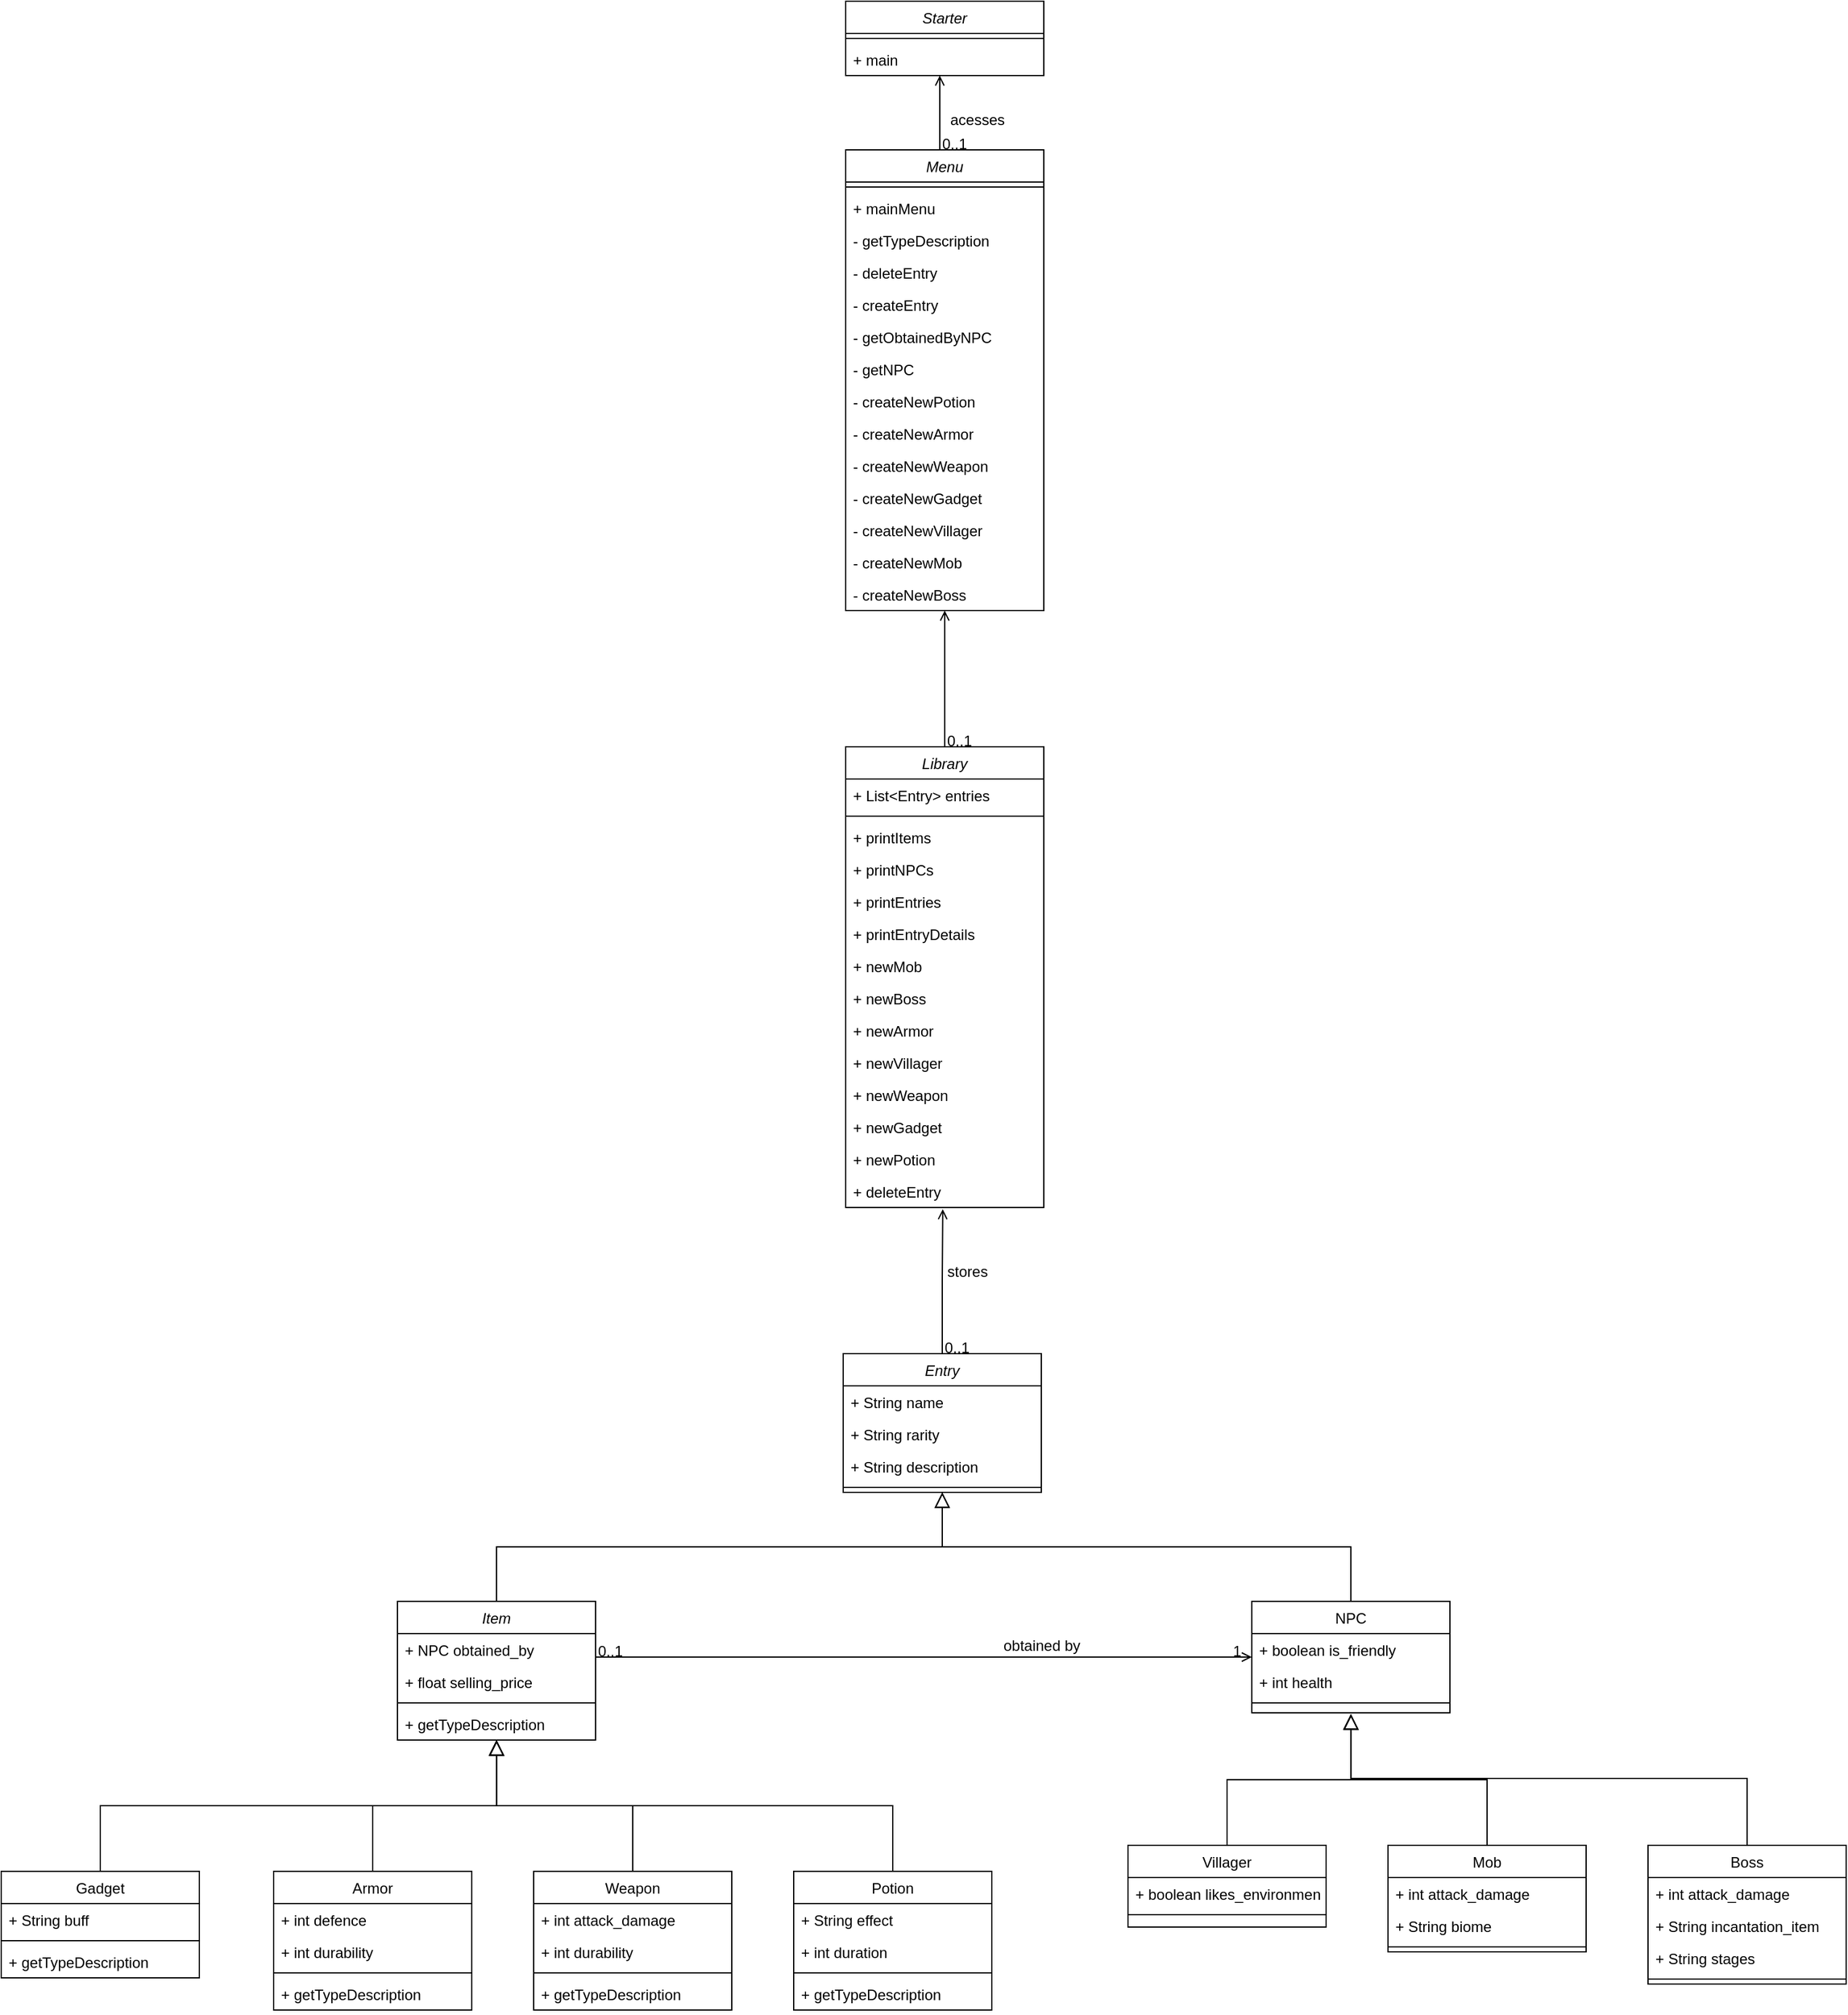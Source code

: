 <mxfile version="20.8.5" type="device"><diagram id="C5RBs43oDa-KdzZeNtuy" name="Page-1"><mxGraphModel dx="7720" dy="4089" grid="1" gridSize="10" guides="1" tooltips="1" connect="1" arrows="1" fold="1" page="1" pageScale="1" pageWidth="827" pageHeight="1169" math="0" shadow="0"><root><mxCell id="WIyWlLk6GJQsqaUBKTNV-0"/><mxCell id="WIyWlLk6GJQsqaUBKTNV-1" parent="WIyWlLk6GJQsqaUBKTNV-0"/><mxCell id="zkfFHV4jXpPFQw0GAbJ--0" value="Item" style="swimlane;fontStyle=2;align=center;verticalAlign=top;childLayout=stackLayout;horizontal=1;startSize=26;horizontalStack=0;resizeParent=1;resizeLast=0;collapsible=1;marginBottom=0;rounded=0;shadow=0;strokeWidth=1;" parent="WIyWlLk6GJQsqaUBKTNV-1" vertex="1"><mxGeometry x="220" y="500" width="160" height="112" as="geometry"><mxRectangle x="230" y="140" width="160" height="26" as="alternateBounds"/></mxGeometry></mxCell><mxCell id="zkfFHV4jXpPFQw0GAbJ--3" value="+ NPC obtained_by" style="text;align=left;verticalAlign=top;spacingLeft=4;spacingRight=4;overflow=hidden;rotatable=0;points=[[0,0.5],[1,0.5]];portConstraint=eastwest;rounded=0;shadow=0;html=0;" parent="zkfFHV4jXpPFQw0GAbJ--0" vertex="1"><mxGeometry y="26" width="160" height="26" as="geometry"/></mxCell><mxCell id="cBtVYRipqRbybCZdaQhx-9" value="+ float selling_price" style="text;align=left;verticalAlign=top;spacingLeft=4;spacingRight=4;overflow=hidden;rotatable=0;points=[[0,0.5],[1,0.5]];portConstraint=eastwest;rounded=0;shadow=0;html=0;" parent="zkfFHV4jXpPFQw0GAbJ--0" vertex="1"><mxGeometry y="52" width="160" height="26" as="geometry"/></mxCell><mxCell id="zkfFHV4jXpPFQw0GAbJ--4" value="" style="line;html=1;strokeWidth=1;align=left;verticalAlign=middle;spacingTop=-1;spacingLeft=3;spacingRight=3;rotatable=0;labelPosition=right;points=[];portConstraint=eastwest;" parent="zkfFHV4jXpPFQw0GAbJ--0" vertex="1"><mxGeometry y="78" width="160" height="8" as="geometry"/></mxCell><mxCell id="cBtVYRipqRbybCZdaQhx-77" value="+ getTypeDescription" style="text;align=left;verticalAlign=top;spacingLeft=4;spacingRight=4;overflow=hidden;rotatable=0;points=[[0,0.5],[1,0.5]];portConstraint=eastwest;rounded=0;shadow=0;html=0;" parent="zkfFHV4jXpPFQw0GAbJ--0" vertex="1"><mxGeometry y="86" width="160" height="26" as="geometry"/></mxCell><mxCell id="zkfFHV4jXpPFQw0GAbJ--6" value="Armor" style="swimlane;fontStyle=0;align=center;verticalAlign=top;childLayout=stackLayout;horizontal=1;startSize=26;horizontalStack=0;resizeParent=1;resizeLast=0;collapsible=1;marginBottom=0;rounded=0;shadow=0;strokeWidth=1;" parent="WIyWlLk6GJQsqaUBKTNV-1" vertex="1"><mxGeometry x="120" y="718" width="160" height="112" as="geometry"><mxRectangle x="120" y="360" width="160" height="26" as="alternateBounds"/></mxGeometry></mxCell><mxCell id="zkfFHV4jXpPFQw0GAbJ--7" value="+ int defence" style="text;align=left;verticalAlign=top;spacingLeft=4;spacingRight=4;overflow=hidden;rotatable=0;points=[[0,0.5],[1,0.5]];portConstraint=eastwest;" parent="zkfFHV4jXpPFQw0GAbJ--6" vertex="1"><mxGeometry y="26" width="160" height="26" as="geometry"/></mxCell><mxCell id="zkfFHV4jXpPFQw0GAbJ--8" value="+ int durability" style="text;align=left;verticalAlign=top;spacingLeft=4;spacingRight=4;overflow=hidden;rotatable=0;points=[[0,0.5],[1,0.5]];portConstraint=eastwest;rounded=0;shadow=0;html=0;" parent="zkfFHV4jXpPFQw0GAbJ--6" vertex="1"><mxGeometry y="52" width="160" height="26" as="geometry"/></mxCell><mxCell id="zkfFHV4jXpPFQw0GAbJ--9" value="" style="line;html=1;strokeWidth=1;align=left;verticalAlign=middle;spacingTop=-1;spacingLeft=3;spacingRight=3;rotatable=0;labelPosition=right;points=[];portConstraint=eastwest;" parent="zkfFHV4jXpPFQw0GAbJ--6" vertex="1"><mxGeometry y="78" width="160" height="8" as="geometry"/></mxCell><mxCell id="cBtVYRipqRbybCZdaQhx-80" value="+ getTypeDescription" style="text;align=left;verticalAlign=top;spacingLeft=4;spacingRight=4;overflow=hidden;rotatable=0;points=[[0,0.5],[1,0.5]];portConstraint=eastwest;rounded=0;shadow=0;html=0;" parent="zkfFHV4jXpPFQw0GAbJ--6" vertex="1"><mxGeometry y="86" width="160" height="26" as="geometry"/></mxCell><mxCell id="zkfFHV4jXpPFQw0GAbJ--12" value="" style="endArrow=block;endSize=10;endFill=0;shadow=0;strokeWidth=1;rounded=0;edgeStyle=elbowEdgeStyle;elbow=vertical;" parent="WIyWlLk6GJQsqaUBKTNV-1" source="zkfFHV4jXpPFQw0GAbJ--6" edge="1"><mxGeometry width="160" relative="1" as="geometry"><mxPoint x="200" y="635" as="sourcePoint"/><mxPoint x="300" y="612.0" as="targetPoint"/></mxGeometry></mxCell><mxCell id="zkfFHV4jXpPFQw0GAbJ--13" value="Weapon" style="swimlane;fontStyle=0;align=center;verticalAlign=top;childLayout=stackLayout;horizontal=1;startSize=26;horizontalStack=0;resizeParent=1;resizeLast=0;collapsible=1;marginBottom=0;rounded=0;shadow=0;strokeWidth=1;" parent="WIyWlLk6GJQsqaUBKTNV-1" vertex="1"><mxGeometry x="330" y="718" width="160" height="112" as="geometry"><mxRectangle x="340" y="380" width="170" height="26" as="alternateBounds"/></mxGeometry></mxCell><mxCell id="zkfFHV4jXpPFQw0GAbJ--14" value="+ int attack_damage" style="text;align=left;verticalAlign=top;spacingLeft=4;spacingRight=4;overflow=hidden;rotatable=0;points=[[0,0.5],[1,0.5]];portConstraint=eastwest;" parent="zkfFHV4jXpPFQw0GAbJ--13" vertex="1"><mxGeometry y="26" width="160" height="26" as="geometry"/></mxCell><mxCell id="cBtVYRipqRbybCZdaQhx-12" value="+ int durability" style="text;align=left;verticalAlign=top;spacingLeft=4;spacingRight=4;overflow=hidden;rotatable=0;points=[[0,0.5],[1,0.5]];portConstraint=eastwest;" parent="zkfFHV4jXpPFQw0GAbJ--13" vertex="1"><mxGeometry y="52" width="160" height="26" as="geometry"/></mxCell><mxCell id="zkfFHV4jXpPFQw0GAbJ--15" value="" style="line;html=1;strokeWidth=1;align=left;verticalAlign=middle;spacingTop=-1;spacingLeft=3;spacingRight=3;rotatable=0;labelPosition=right;points=[];portConstraint=eastwest;" parent="zkfFHV4jXpPFQw0GAbJ--13" vertex="1"><mxGeometry y="78" width="160" height="8" as="geometry"/></mxCell><mxCell id="cBtVYRipqRbybCZdaQhx-79" value="+ getTypeDescription" style="text;align=left;verticalAlign=top;spacingLeft=4;spacingRight=4;overflow=hidden;rotatable=0;points=[[0,0.5],[1,0.5]];portConstraint=eastwest;rounded=0;shadow=0;html=0;" parent="zkfFHV4jXpPFQw0GAbJ--13" vertex="1"><mxGeometry y="86" width="160" height="26" as="geometry"/></mxCell><mxCell id="zkfFHV4jXpPFQw0GAbJ--16" value="" style="endArrow=block;endSize=10;endFill=0;shadow=0;strokeWidth=1;rounded=0;edgeStyle=elbowEdgeStyle;elbow=vertical;" parent="WIyWlLk6GJQsqaUBKTNV-1" source="zkfFHV4jXpPFQw0GAbJ--13" edge="1"><mxGeometry width="160" relative="1" as="geometry"><mxPoint x="210" y="805" as="sourcePoint"/><mxPoint x="300" y="612.0" as="targetPoint"/></mxGeometry></mxCell><mxCell id="zkfFHV4jXpPFQw0GAbJ--17" value="NPC" style="swimlane;fontStyle=0;align=center;verticalAlign=top;childLayout=stackLayout;horizontal=1;startSize=26;horizontalStack=0;resizeParent=1;resizeLast=0;collapsible=1;marginBottom=0;rounded=0;shadow=0;strokeWidth=1;" parent="WIyWlLk6GJQsqaUBKTNV-1" vertex="1"><mxGeometry x="910" y="500" width="160" height="90" as="geometry"><mxRectangle x="550" y="140" width="160" height="26" as="alternateBounds"/></mxGeometry></mxCell><mxCell id="cBtVYRipqRbybCZdaQhx-35" value="+ boolean is_friendly" style="text;align=left;verticalAlign=top;spacingLeft=4;spacingRight=4;overflow=hidden;rotatable=0;points=[[0,0.5],[1,0.5]];portConstraint=eastwest;rounded=0;shadow=0;html=0;" parent="zkfFHV4jXpPFQw0GAbJ--17" vertex="1"><mxGeometry y="26" width="160" height="26" as="geometry"/></mxCell><mxCell id="zkfFHV4jXpPFQw0GAbJ--20" value="+ int health" style="text;align=left;verticalAlign=top;spacingLeft=4;spacingRight=4;overflow=hidden;rotatable=0;points=[[0,0.5],[1,0.5]];portConstraint=eastwest;rounded=0;shadow=0;html=0;" parent="zkfFHV4jXpPFQw0GAbJ--17" vertex="1"><mxGeometry y="52" width="160" height="26" as="geometry"/></mxCell><mxCell id="zkfFHV4jXpPFQw0GAbJ--23" value="" style="line;html=1;strokeWidth=1;align=left;verticalAlign=middle;spacingTop=-1;spacingLeft=3;spacingRight=3;rotatable=0;labelPosition=right;points=[];portConstraint=eastwest;" parent="zkfFHV4jXpPFQw0GAbJ--17" vertex="1"><mxGeometry y="78" width="160" height="8" as="geometry"/></mxCell><mxCell id="zkfFHV4jXpPFQw0GAbJ--26" value="" style="endArrow=open;shadow=0;strokeWidth=1;rounded=0;endFill=1;edgeStyle=elbowEdgeStyle;elbow=vertical;" parent="WIyWlLk6GJQsqaUBKTNV-1" source="zkfFHV4jXpPFQw0GAbJ--0" target="zkfFHV4jXpPFQw0GAbJ--17" edge="1"><mxGeometry x="0.5" y="41" relative="1" as="geometry"><mxPoint x="380" y="602" as="sourcePoint"/><mxPoint x="540" y="602" as="targetPoint"/><mxPoint x="-40" y="32" as="offset"/></mxGeometry></mxCell><mxCell id="zkfFHV4jXpPFQw0GAbJ--27" value="0..1" style="resizable=0;align=left;verticalAlign=bottom;labelBackgroundColor=none;fontSize=12;" parent="zkfFHV4jXpPFQw0GAbJ--26" connectable="0" vertex="1"><mxGeometry x="-1" relative="1" as="geometry"><mxPoint y="4" as="offset"/></mxGeometry></mxCell><mxCell id="zkfFHV4jXpPFQw0GAbJ--28" value="1" style="resizable=0;align=right;verticalAlign=bottom;labelBackgroundColor=none;fontSize=12;" parent="zkfFHV4jXpPFQw0GAbJ--26" connectable="0" vertex="1"><mxGeometry x="1" relative="1" as="geometry"><mxPoint x="-7" y="4" as="offset"/></mxGeometry></mxCell><mxCell id="zkfFHV4jXpPFQw0GAbJ--29" value="obtained by" style="text;html=1;resizable=0;points=[];;align=center;verticalAlign=middle;labelBackgroundColor=none;rounded=0;shadow=0;strokeWidth=1;fontSize=12;" parent="zkfFHV4jXpPFQw0GAbJ--26" vertex="1" connectable="0"><mxGeometry x="0.5" y="49" relative="1" as="geometry"><mxPoint x="-38" y="40" as="offset"/></mxGeometry></mxCell><mxCell id="cBtVYRipqRbybCZdaQhx-0" value="Potion" style="swimlane;fontStyle=0;align=center;verticalAlign=top;childLayout=stackLayout;horizontal=1;startSize=26;horizontalStack=0;resizeParent=1;resizeLast=0;collapsible=1;marginBottom=0;rounded=0;shadow=0;strokeWidth=1;" parent="WIyWlLk6GJQsqaUBKTNV-1" vertex="1"><mxGeometry x="540" y="718" width="160" height="112" as="geometry"><mxRectangle x="340" y="380" width="170" height="26" as="alternateBounds"/></mxGeometry></mxCell><mxCell id="cBtVYRipqRbybCZdaQhx-1" value="+ String effect" style="text;align=left;verticalAlign=top;spacingLeft=4;spacingRight=4;overflow=hidden;rotatable=0;points=[[0,0.5],[1,0.5]];portConstraint=eastwest;" parent="cBtVYRipqRbybCZdaQhx-0" vertex="1"><mxGeometry y="26" width="160" height="26" as="geometry"/></mxCell><mxCell id="cBtVYRipqRbybCZdaQhx-10" value="+ int duration" style="text;align=left;verticalAlign=top;spacingLeft=4;spacingRight=4;overflow=hidden;rotatable=0;points=[[0,0.5],[1,0.5]];portConstraint=eastwest;" parent="cBtVYRipqRbybCZdaQhx-0" vertex="1"><mxGeometry y="52" width="160" height="26" as="geometry"/></mxCell><mxCell id="cBtVYRipqRbybCZdaQhx-2" value="" style="line;html=1;strokeWidth=1;align=left;verticalAlign=middle;spacingTop=-1;spacingLeft=3;spacingRight=3;rotatable=0;labelPosition=right;points=[];portConstraint=eastwest;" parent="cBtVYRipqRbybCZdaQhx-0" vertex="1"><mxGeometry y="78" width="160" height="8" as="geometry"/></mxCell><mxCell id="cBtVYRipqRbybCZdaQhx-78" value="+ getTypeDescription" style="text;align=left;verticalAlign=top;spacingLeft=4;spacingRight=4;overflow=hidden;rotatable=0;points=[[0,0.5],[1,0.5]];portConstraint=eastwest;rounded=0;shadow=0;html=0;" parent="cBtVYRipqRbybCZdaQhx-0" vertex="1"><mxGeometry y="86" width="160" height="26" as="geometry"/></mxCell><mxCell id="cBtVYRipqRbybCZdaQhx-3" value="Gadget" style="swimlane;fontStyle=0;align=center;verticalAlign=top;childLayout=stackLayout;horizontal=1;startSize=26;horizontalStack=0;resizeParent=1;resizeLast=0;collapsible=1;marginBottom=0;rounded=0;shadow=0;strokeWidth=1;" parent="WIyWlLk6GJQsqaUBKTNV-1" vertex="1"><mxGeometry x="-100" y="718" width="160" height="86" as="geometry"><mxRectangle x="340" y="380" width="170" height="26" as="alternateBounds"/></mxGeometry></mxCell><mxCell id="cBtVYRipqRbybCZdaQhx-4" value="+ String buff" style="text;align=left;verticalAlign=top;spacingLeft=4;spacingRight=4;overflow=hidden;rotatable=0;points=[[0,0.5],[1,0.5]];portConstraint=eastwest;" parent="cBtVYRipqRbybCZdaQhx-3" vertex="1"><mxGeometry y="26" width="160" height="26" as="geometry"/></mxCell><mxCell id="cBtVYRipqRbybCZdaQhx-5" value="" style="line;html=1;strokeWidth=1;align=left;verticalAlign=middle;spacingTop=-1;spacingLeft=3;spacingRight=3;rotatable=0;labelPosition=right;points=[];portConstraint=eastwest;" parent="cBtVYRipqRbybCZdaQhx-3" vertex="1"><mxGeometry y="52" width="160" height="8" as="geometry"/></mxCell><mxCell id="cBtVYRipqRbybCZdaQhx-82" value="+ getTypeDescription" style="text;align=left;verticalAlign=top;spacingLeft=4;spacingRight=4;overflow=hidden;rotatable=0;points=[[0,0.5],[1,0.5]];portConstraint=eastwest;rounded=0;shadow=0;html=0;" parent="cBtVYRipqRbybCZdaQhx-3" vertex="1"><mxGeometry y="60" width="160" height="26" as="geometry"/></mxCell><mxCell id="cBtVYRipqRbybCZdaQhx-6" value="" style="endArrow=block;endSize=10;endFill=0;shadow=0;strokeWidth=1;rounded=0;edgeStyle=elbowEdgeStyle;elbow=vertical;exitX=0.5;exitY=0;exitDx=0;exitDy=0;" parent="WIyWlLk6GJQsqaUBKTNV-1" source="cBtVYRipqRbybCZdaQhx-3" edge="1"><mxGeometry width="160" relative="1" as="geometry"><mxPoint x="210" y="728" as="sourcePoint"/><mxPoint x="300" y="612.0" as="targetPoint"/></mxGeometry></mxCell><mxCell id="cBtVYRipqRbybCZdaQhx-7" value="" style="endArrow=block;endSize=10;endFill=0;shadow=0;strokeWidth=1;rounded=0;edgeStyle=elbowEdgeStyle;elbow=vertical;exitX=0.5;exitY=0;exitDx=0;exitDy=0;entryX=0.501;entryY=1.01;entryDx=0;entryDy=0;entryPerimeter=0;" parent="WIyWlLk6GJQsqaUBKTNV-1" source="cBtVYRipqRbybCZdaQhx-0" edge="1"><mxGeometry width="160" relative="1" as="geometry"><mxPoint x="420" y="726" as="sourcePoint"/><mxPoint x="300.16" y="612.26" as="targetPoint"/></mxGeometry></mxCell><mxCell id="cBtVYRipqRbybCZdaQhx-14" value="Villager" style="swimlane;fontStyle=0;align=center;verticalAlign=top;childLayout=stackLayout;horizontal=1;startSize=26;horizontalStack=0;resizeParent=1;resizeLast=0;collapsible=1;marginBottom=0;rounded=0;shadow=0;strokeWidth=1;" parent="WIyWlLk6GJQsqaUBKTNV-1" vertex="1"><mxGeometry x="810" y="697" width="160" height="66" as="geometry"><mxRectangle x="120" y="360" width="160" height="26" as="alternateBounds"/></mxGeometry></mxCell><mxCell id="cBtVYRipqRbybCZdaQhx-16" value="+ boolean likes_environment" style="text;align=left;verticalAlign=top;spacingLeft=4;spacingRight=4;overflow=hidden;rotatable=0;points=[[0,0.5],[1,0.5]];portConstraint=eastwest;rounded=0;shadow=0;html=0;" parent="cBtVYRipqRbybCZdaQhx-14" vertex="1"><mxGeometry y="26" width="160" height="26" as="geometry"/></mxCell><mxCell id="cBtVYRipqRbybCZdaQhx-17" value="" style="line;html=1;strokeWidth=1;align=left;verticalAlign=middle;spacingTop=-1;spacingLeft=3;spacingRight=3;rotatable=0;labelPosition=right;points=[];portConstraint=eastwest;" parent="cBtVYRipqRbybCZdaQhx-14" vertex="1"><mxGeometry y="52" width="160" height="8" as="geometry"/></mxCell><mxCell id="cBtVYRipqRbybCZdaQhx-18" value="" style="endArrow=block;endSize=10;endFill=0;shadow=0;strokeWidth=1;rounded=0;edgeStyle=elbowEdgeStyle;elbow=vertical;" parent="WIyWlLk6GJQsqaUBKTNV-1" source="cBtVYRipqRbybCZdaQhx-14" edge="1"><mxGeometry width="160" relative="1" as="geometry"><mxPoint x="890" y="540" as="sourcePoint"/><mxPoint x="990" y="591.0" as="targetPoint"/></mxGeometry></mxCell><mxCell id="cBtVYRipqRbybCZdaQhx-19" value="Mob" style="swimlane;fontStyle=0;align=center;verticalAlign=top;childLayout=stackLayout;horizontal=1;startSize=26;horizontalStack=0;resizeParent=1;resizeLast=0;collapsible=1;marginBottom=0;rounded=0;shadow=0;strokeWidth=1;" parent="WIyWlLk6GJQsqaUBKTNV-1" vertex="1"><mxGeometry x="1020" y="697" width="160" height="86" as="geometry"><mxRectangle x="340" y="380" width="170" height="26" as="alternateBounds"/></mxGeometry></mxCell><mxCell id="cBtVYRipqRbybCZdaQhx-20" value="+ int attack_damage" style="text;align=left;verticalAlign=top;spacingLeft=4;spacingRight=4;overflow=hidden;rotatable=0;points=[[0,0.5],[1,0.5]];portConstraint=eastwest;" parent="cBtVYRipqRbybCZdaQhx-19" vertex="1"><mxGeometry y="26" width="160" height="26" as="geometry"/></mxCell><mxCell id="cBtVYRipqRbybCZdaQhx-34" value="+ String biome" style="text;align=left;verticalAlign=top;spacingLeft=4;spacingRight=4;overflow=hidden;rotatable=0;points=[[0,0.5],[1,0.5]];portConstraint=eastwest;" parent="cBtVYRipqRbybCZdaQhx-19" vertex="1"><mxGeometry y="52" width="160" height="26" as="geometry"/></mxCell><mxCell id="cBtVYRipqRbybCZdaQhx-22" value="" style="line;html=1;strokeWidth=1;align=left;verticalAlign=middle;spacingTop=-1;spacingLeft=3;spacingRight=3;rotatable=0;labelPosition=right;points=[];portConstraint=eastwest;" parent="cBtVYRipqRbybCZdaQhx-19" vertex="1"><mxGeometry y="78" width="160" height="8" as="geometry"/></mxCell><mxCell id="cBtVYRipqRbybCZdaQhx-23" value="" style="endArrow=block;endSize=10;endFill=0;shadow=0;strokeWidth=1;rounded=0;edgeStyle=elbowEdgeStyle;elbow=vertical;" parent="WIyWlLk6GJQsqaUBKTNV-1" source="cBtVYRipqRbybCZdaQhx-19" edge="1"><mxGeometry width="160" relative="1" as="geometry"><mxPoint x="900" y="710" as="sourcePoint"/><mxPoint x="990" y="591.0" as="targetPoint"/></mxGeometry></mxCell><mxCell id="cBtVYRipqRbybCZdaQhx-24" value="Boss" style="swimlane;fontStyle=0;align=center;verticalAlign=top;childLayout=stackLayout;horizontal=1;startSize=26;horizontalStack=0;resizeParent=1;resizeLast=0;collapsible=1;marginBottom=0;rounded=0;shadow=0;strokeWidth=1;" parent="WIyWlLk6GJQsqaUBKTNV-1" vertex="1"><mxGeometry x="1230" y="697" width="160" height="112" as="geometry"><mxRectangle x="340" y="380" width="170" height="26" as="alternateBounds"/></mxGeometry></mxCell><mxCell id="cBtVYRipqRbybCZdaQhx-25" value="+ int attack_damage" style="text;align=left;verticalAlign=top;spacingLeft=4;spacingRight=4;overflow=hidden;rotatable=0;points=[[0,0.5],[1,0.5]];portConstraint=eastwest;" parent="cBtVYRipqRbybCZdaQhx-24" vertex="1"><mxGeometry y="26" width="160" height="26" as="geometry"/></mxCell><mxCell id="cBtVYRipqRbybCZdaQhx-26" value="+ String incantation_item" style="text;align=left;verticalAlign=top;spacingLeft=4;spacingRight=4;overflow=hidden;rotatable=0;points=[[0,0.5],[1,0.5]];portConstraint=eastwest;" parent="cBtVYRipqRbybCZdaQhx-24" vertex="1"><mxGeometry y="52" width="160" height="26" as="geometry"/></mxCell><mxCell id="cBtVYRipqRbybCZdaQhx-37" value="+ String stages" style="text;align=left;verticalAlign=top;spacingLeft=4;spacingRight=4;overflow=hidden;rotatable=0;points=[[0,0.5],[1,0.5]];portConstraint=eastwest;" parent="cBtVYRipqRbybCZdaQhx-24" vertex="1"><mxGeometry y="78" width="160" height="26" as="geometry"/></mxCell><mxCell id="cBtVYRipqRbybCZdaQhx-27" value="" style="line;html=1;strokeWidth=1;align=left;verticalAlign=middle;spacingTop=-1;spacingLeft=3;spacingRight=3;rotatable=0;labelPosition=right;points=[];portConstraint=eastwest;" parent="cBtVYRipqRbybCZdaQhx-24" vertex="1"><mxGeometry y="104" width="160" height="8" as="geometry"/></mxCell><mxCell id="cBtVYRipqRbybCZdaQhx-32" value="" style="endArrow=block;endSize=10;endFill=0;shadow=0;strokeWidth=1;rounded=0;edgeStyle=elbowEdgeStyle;elbow=vertical;exitX=0.5;exitY=0;exitDx=0;exitDy=0;entryX=0.501;entryY=1.01;entryDx=0;entryDy=0;entryPerimeter=0;" parent="WIyWlLk6GJQsqaUBKTNV-1" source="cBtVYRipqRbybCZdaQhx-24" edge="1"><mxGeometry width="160" relative="1" as="geometry"><mxPoint x="1110" y="705" as="sourcePoint"/><mxPoint x="990.16" y="591.26" as="targetPoint"/><Array as="points"><mxPoint x="1225" y="643"/></Array></mxGeometry></mxCell><mxCell id="cBtVYRipqRbybCZdaQhx-46" value="Library" style="swimlane;fontStyle=2;align=center;verticalAlign=top;childLayout=stackLayout;horizontal=1;startSize=26;horizontalStack=0;resizeParent=1;resizeLast=0;collapsible=1;marginBottom=0;rounded=0;shadow=0;strokeWidth=1;" parent="WIyWlLk6GJQsqaUBKTNV-1" vertex="1"><mxGeometry x="582" y="-190" width="160" height="372" as="geometry"><mxRectangle x="230" y="140" width="160" height="26" as="alternateBounds"/></mxGeometry></mxCell><mxCell id="HXsiPpqc7xu4P2TMVK9j-1" value="+ List&lt;Entry&gt; entries" style="text;align=left;verticalAlign=top;spacingLeft=4;spacingRight=4;overflow=hidden;rotatable=0;points=[[0,0.5],[1,0.5]];portConstraint=eastwest;rounded=0;shadow=0;html=0;" parent="cBtVYRipqRbybCZdaQhx-46" vertex="1"><mxGeometry y="26" width="160" height="26" as="geometry"/></mxCell><mxCell id="cBtVYRipqRbybCZdaQhx-52" value="" style="line;html=1;strokeWidth=1;align=left;verticalAlign=middle;spacingTop=-1;spacingLeft=3;spacingRight=3;rotatable=0;labelPosition=right;points=[];portConstraint=eastwest;" parent="cBtVYRipqRbybCZdaQhx-46" vertex="1"><mxGeometry y="52" width="160" height="8" as="geometry"/></mxCell><mxCell id="cBtVYRipqRbybCZdaQhx-51" value="+ printItems" style="text;align=left;verticalAlign=top;spacingLeft=4;spacingRight=4;overflow=hidden;rotatable=0;points=[[0,0.5],[1,0.5]];portConstraint=eastwest;rounded=0;shadow=0;html=0;" parent="cBtVYRipqRbybCZdaQhx-46" vertex="1"><mxGeometry y="60" width="160" height="26" as="geometry"/></mxCell><mxCell id="cBtVYRipqRbybCZdaQhx-56" value="+ printNPCs" style="text;align=left;verticalAlign=top;spacingLeft=4;spacingRight=4;overflow=hidden;rotatable=0;points=[[0,0.5],[1,0.5]];portConstraint=eastwest;rounded=0;shadow=0;html=0;" parent="cBtVYRipqRbybCZdaQhx-46" vertex="1"><mxGeometry y="86" width="160" height="26" as="geometry"/></mxCell><mxCell id="HXsiPpqc7xu4P2TMVK9j-3" value="+ printEntries" style="text;align=left;verticalAlign=top;spacingLeft=4;spacingRight=4;overflow=hidden;rotatable=0;points=[[0,0.5],[1,0.5]];portConstraint=eastwest;rounded=0;shadow=0;html=0;" parent="cBtVYRipqRbybCZdaQhx-46" vertex="1"><mxGeometry y="112" width="160" height="26" as="geometry"/></mxCell><mxCell id="cBtVYRipqRbybCZdaQhx-57" value="+ printEntryDetails" style="text;align=left;verticalAlign=top;spacingLeft=4;spacingRight=4;overflow=hidden;rotatable=0;points=[[0,0.5],[1,0.5]];portConstraint=eastwest;rounded=0;shadow=0;html=0;" parent="cBtVYRipqRbybCZdaQhx-46" vertex="1"><mxGeometry y="138" width="160" height="26" as="geometry"/></mxCell><mxCell id="HXsiPpqc7xu4P2TMVK9j-4" value="+ newMob" style="text;align=left;verticalAlign=top;spacingLeft=4;spacingRight=4;overflow=hidden;rotatable=0;points=[[0,0.5],[1,0.5]];portConstraint=eastwest;rounded=0;shadow=0;html=0;" parent="cBtVYRipqRbybCZdaQhx-46" vertex="1"><mxGeometry y="164" width="160" height="26" as="geometry"/></mxCell><mxCell id="HXsiPpqc7xu4P2TMVK9j-5" value="+ newBoss" style="text;align=left;verticalAlign=top;spacingLeft=4;spacingRight=4;overflow=hidden;rotatable=0;points=[[0,0.5],[1,0.5]];portConstraint=eastwest;rounded=0;shadow=0;html=0;" parent="cBtVYRipqRbybCZdaQhx-46" vertex="1"><mxGeometry y="190" width="160" height="26" as="geometry"/></mxCell><mxCell id="HXsiPpqc7xu4P2TMVK9j-6" value="+ newArmor" style="text;align=left;verticalAlign=top;spacingLeft=4;spacingRight=4;overflow=hidden;rotatable=0;points=[[0,0.5],[1,0.5]];portConstraint=eastwest;rounded=0;shadow=0;html=0;" parent="cBtVYRipqRbybCZdaQhx-46" vertex="1"><mxGeometry y="216" width="160" height="26" as="geometry"/></mxCell><mxCell id="cBtVYRipqRbybCZdaQhx-58" value="+ newVillager" style="text;align=left;verticalAlign=top;spacingLeft=4;spacingRight=4;overflow=hidden;rotatable=0;points=[[0,0.5],[1,0.5]];portConstraint=eastwest;rounded=0;shadow=0;html=0;" parent="cBtVYRipqRbybCZdaQhx-46" vertex="1"><mxGeometry y="242" width="160" height="26" as="geometry"/></mxCell><mxCell id="cBtVYRipqRbybCZdaQhx-59" value="+ newWeapon" style="text;align=left;verticalAlign=top;spacingLeft=4;spacingRight=4;overflow=hidden;rotatable=0;points=[[0,0.5],[1,0.5]];portConstraint=eastwest;rounded=0;shadow=0;html=0;" parent="cBtVYRipqRbybCZdaQhx-46" vertex="1"><mxGeometry y="268" width="160" height="26" as="geometry"/></mxCell><mxCell id="HXsiPpqc7xu4P2TMVK9j-2" value="+ newGadget" style="text;align=left;verticalAlign=top;spacingLeft=4;spacingRight=4;overflow=hidden;rotatable=0;points=[[0,0.5],[1,0.5]];portConstraint=eastwest;rounded=0;shadow=0;html=0;" parent="cBtVYRipqRbybCZdaQhx-46" vertex="1"><mxGeometry y="294" width="160" height="26" as="geometry"/></mxCell><mxCell id="HXsiPpqc7xu4P2TMVK9j-7" value="+ newPotion" style="text;align=left;verticalAlign=top;spacingLeft=4;spacingRight=4;overflow=hidden;rotatable=0;points=[[0,0.5],[1,0.5]];portConstraint=eastwest;rounded=0;shadow=0;html=0;" parent="cBtVYRipqRbybCZdaQhx-46" vertex="1"><mxGeometry y="320" width="160" height="26" as="geometry"/></mxCell><mxCell id="HXsiPpqc7xu4P2TMVK9j-0" value="+ deleteEntry" style="text;align=left;verticalAlign=top;spacingLeft=4;spacingRight=4;overflow=hidden;rotatable=0;points=[[0,0.5],[1,0.5]];portConstraint=eastwest;rounded=0;shadow=0;html=0;" parent="cBtVYRipqRbybCZdaQhx-46" vertex="1"><mxGeometry y="346" width="160" height="26" as="geometry"/></mxCell><mxCell id="cBtVYRipqRbybCZdaQhx-60" value="" style="endArrow=open;shadow=0;strokeWidth=1;rounded=0;endFill=1;edgeStyle=elbowEdgeStyle;elbow=vertical;exitX=0.5;exitY=0;exitDx=0;exitDy=0;entryX=0.49;entryY=1.051;entryDx=0;entryDy=0;entryPerimeter=0;" parent="WIyWlLk6GJQsqaUBKTNV-1" source="cBtVYRipqRbybCZdaQhx-68" target="HXsiPpqc7xu4P2TMVK9j-0" edge="1"><mxGeometry x="0.5" y="41" relative="1" as="geometry"><mxPoint x="650" y="370" as="sourcePoint"/><mxPoint x="661" y="200" as="targetPoint"/><mxPoint x="-40" y="32" as="offset"/></mxGeometry></mxCell><mxCell id="cBtVYRipqRbybCZdaQhx-61" value="0..1" style="resizable=0;align=left;verticalAlign=bottom;labelBackgroundColor=none;fontSize=12;" parent="cBtVYRipqRbybCZdaQhx-60" connectable="0" vertex="1"><mxGeometry x="-1" relative="1" as="geometry"><mxPoint y="4" as="offset"/></mxGeometry></mxCell><mxCell id="cBtVYRipqRbybCZdaQhx-63" value="stores" style="text;html=1;resizable=0;points=[];;align=center;verticalAlign=middle;labelBackgroundColor=none;rounded=0;shadow=0;strokeWidth=1;fontSize=12;" parent="cBtVYRipqRbybCZdaQhx-60" vertex="1" connectable="0"><mxGeometry x="0.5" y="49" relative="1" as="geometry"><mxPoint x="68" y="21" as="offset"/></mxGeometry></mxCell><mxCell id="cBtVYRipqRbybCZdaQhx-68" value="Entry" style="swimlane;fontStyle=2;align=center;verticalAlign=top;childLayout=stackLayout;horizontal=1;startSize=26;horizontalStack=0;resizeParent=1;resizeLast=0;collapsible=1;marginBottom=0;rounded=0;shadow=0;strokeWidth=1;" parent="WIyWlLk6GJQsqaUBKTNV-1" vertex="1"><mxGeometry x="580" y="300" width="160" height="112" as="geometry"><mxRectangle x="230" y="140" width="160" height="26" as="alternateBounds"/></mxGeometry></mxCell><mxCell id="cBtVYRipqRbybCZdaQhx-69" value="+ String name" style="text;align=left;verticalAlign=top;spacingLeft=4;spacingRight=4;overflow=hidden;rotatable=0;points=[[0,0.5],[1,0.5]];portConstraint=eastwest;" parent="cBtVYRipqRbybCZdaQhx-68" vertex="1"><mxGeometry y="26" width="160" height="26" as="geometry"/></mxCell><mxCell id="cBtVYRipqRbybCZdaQhx-70" value="+ String rarity" style="text;align=left;verticalAlign=top;spacingLeft=4;spacingRight=4;overflow=hidden;rotatable=0;points=[[0,0.5],[1,0.5]];portConstraint=eastwest;rounded=0;shadow=0;html=0;" parent="cBtVYRipqRbybCZdaQhx-68" vertex="1"><mxGeometry y="52" width="160" height="26" as="geometry"/></mxCell><mxCell id="cBtVYRipqRbybCZdaQhx-73" value="+ String description" style="text;align=left;verticalAlign=top;spacingLeft=4;spacingRight=4;overflow=hidden;rotatable=0;points=[[0,0.5],[1,0.5]];portConstraint=eastwest;rounded=0;shadow=0;html=0;" parent="cBtVYRipqRbybCZdaQhx-68" vertex="1"><mxGeometry y="78" width="160" height="26" as="geometry"/></mxCell><mxCell id="cBtVYRipqRbybCZdaQhx-74" value="" style="line;html=1;strokeWidth=1;align=left;verticalAlign=middle;spacingTop=-1;spacingLeft=3;spacingRight=3;rotatable=0;labelPosition=right;points=[];portConstraint=eastwest;" parent="cBtVYRipqRbybCZdaQhx-68" vertex="1"><mxGeometry y="104" width="160" height="8" as="geometry"/></mxCell><mxCell id="cBtVYRipqRbybCZdaQhx-75" value="" style="endArrow=block;endSize=10;endFill=0;shadow=0;strokeWidth=1;rounded=0;edgeStyle=elbowEdgeStyle;elbow=vertical;exitX=0.5;exitY=0;exitDx=0;exitDy=0;entryX=0.5;entryY=1;entryDx=0;entryDy=0;" parent="WIyWlLk6GJQsqaUBKTNV-1" source="zkfFHV4jXpPFQw0GAbJ--0" target="cBtVYRipqRbybCZdaQhx-68" edge="1"><mxGeometry width="160" relative="1" as="geometry"><mxPoint x="630.0" y="780" as="sourcePoint"/><mxPoint x="310.16" y="674.26" as="targetPoint"/></mxGeometry></mxCell><mxCell id="cBtVYRipqRbybCZdaQhx-76" value="" style="endArrow=block;endSize=10;endFill=0;shadow=0;strokeWidth=1;rounded=0;edgeStyle=elbowEdgeStyle;elbow=vertical;exitX=0.5;exitY=0;exitDx=0;exitDy=0;entryX=0.5;entryY=1;entryDx=0;entryDy=0;" parent="WIyWlLk6GJQsqaUBKTNV-1" source="zkfFHV4jXpPFQw0GAbJ--17" target="cBtVYRipqRbybCZdaQhx-68" edge="1"><mxGeometry width="160" relative="1" as="geometry"><mxPoint x="310" y="510" as="sourcePoint"/><mxPoint x="660" y="420" as="targetPoint"/></mxGeometry></mxCell><mxCell id="HXsiPpqc7xu4P2TMVK9j-9" value="Menu" style="swimlane;fontStyle=2;align=center;verticalAlign=top;childLayout=stackLayout;horizontal=1;startSize=26;horizontalStack=0;resizeParent=1;resizeLast=0;collapsible=1;marginBottom=0;rounded=0;shadow=0;strokeWidth=1;" parent="WIyWlLk6GJQsqaUBKTNV-1" vertex="1"><mxGeometry x="582" y="-672" width="160" height="372" as="geometry"><mxRectangle x="230" y="140" width="160" height="26" as="alternateBounds"/></mxGeometry></mxCell><mxCell id="HXsiPpqc7xu4P2TMVK9j-11" value="" style="line;html=1;strokeWidth=1;align=left;verticalAlign=middle;spacingTop=-1;spacingLeft=3;spacingRight=3;rotatable=0;labelPosition=right;points=[];portConstraint=eastwest;" parent="HXsiPpqc7xu4P2TMVK9j-9" vertex="1"><mxGeometry y="26" width="160" height="8" as="geometry"/></mxCell><mxCell id="HXsiPpqc7xu4P2TMVK9j-19" value="+ mainMenu" style="text;align=left;verticalAlign=top;spacingLeft=4;spacingRight=4;overflow=hidden;rotatable=0;points=[[0,0.5],[1,0.5]];portConstraint=eastwest;rounded=0;shadow=0;html=0;" parent="HXsiPpqc7xu4P2TMVK9j-9" vertex="1"><mxGeometry y="34" width="160" height="26" as="geometry"/></mxCell><mxCell id="HXsiPpqc7xu4P2TMVK9j-21" value="- getTypeDescription" style="text;align=left;verticalAlign=top;spacingLeft=4;spacingRight=4;overflow=hidden;rotatable=0;points=[[0,0.5],[1,0.5]];portConstraint=eastwest;rounded=0;shadow=0;html=0;" parent="HXsiPpqc7xu4P2TMVK9j-9" vertex="1"><mxGeometry y="60" width="160" height="26" as="geometry"/></mxCell><mxCell id="HXsiPpqc7xu4P2TMVK9j-22" value="- deleteEntry" style="text;align=left;verticalAlign=top;spacingLeft=4;spacingRight=4;overflow=hidden;rotatable=0;points=[[0,0.5],[1,0.5]];portConstraint=eastwest;rounded=0;shadow=0;html=0;" parent="HXsiPpqc7xu4P2TMVK9j-9" vertex="1"><mxGeometry y="86" width="160" height="26" as="geometry"/></mxCell><mxCell id="HXsiPpqc7xu4P2TMVK9j-24" value="- createEntry" style="text;align=left;verticalAlign=top;spacingLeft=4;spacingRight=4;overflow=hidden;rotatable=0;points=[[0,0.5],[1,0.5]];portConstraint=eastwest;rounded=0;shadow=0;html=0;" parent="HXsiPpqc7xu4P2TMVK9j-9" vertex="1"><mxGeometry y="112" width="160" height="26" as="geometry"/></mxCell><mxCell id="1hwsvGdnAqF6OOEWjtdM-0" value="- getObtainedByNPC" style="text;align=left;verticalAlign=top;spacingLeft=4;spacingRight=4;overflow=hidden;rotatable=0;points=[[0,0.5],[1,0.5]];portConstraint=eastwest;rounded=0;shadow=0;html=0;" vertex="1" parent="HXsiPpqc7xu4P2TMVK9j-9"><mxGeometry y="138" width="160" height="26" as="geometry"/></mxCell><mxCell id="1hwsvGdnAqF6OOEWjtdM-1" value="- getNPC" style="text;align=left;verticalAlign=top;spacingLeft=4;spacingRight=4;overflow=hidden;rotatable=0;points=[[0,0.5],[1,0.5]];portConstraint=eastwest;rounded=0;shadow=0;html=0;" vertex="1" parent="HXsiPpqc7xu4P2TMVK9j-9"><mxGeometry y="164" width="160" height="26" as="geometry"/></mxCell><mxCell id="HXsiPpqc7xu4P2TMVK9j-25" value="- createNewPotion" style="text;align=left;verticalAlign=top;spacingLeft=4;spacingRight=4;overflow=hidden;rotatable=0;points=[[0,0.5],[1,0.5]];portConstraint=eastwest;rounded=0;shadow=0;html=0;" parent="HXsiPpqc7xu4P2TMVK9j-9" vertex="1"><mxGeometry y="190" width="160" height="26" as="geometry"/></mxCell><mxCell id="1hwsvGdnAqF6OOEWjtdM-2" value="- createNewArmor" style="text;align=left;verticalAlign=top;spacingLeft=4;spacingRight=4;overflow=hidden;rotatable=0;points=[[0,0.5],[1,0.5]];portConstraint=eastwest;rounded=0;shadow=0;html=0;" vertex="1" parent="HXsiPpqc7xu4P2TMVK9j-9"><mxGeometry y="216" width="160" height="26" as="geometry"/></mxCell><mxCell id="1hwsvGdnAqF6OOEWjtdM-4" value="- createNewWeapon" style="text;align=left;verticalAlign=top;spacingLeft=4;spacingRight=4;overflow=hidden;rotatable=0;points=[[0,0.5],[1,0.5]];portConstraint=eastwest;rounded=0;shadow=0;html=0;" vertex="1" parent="HXsiPpqc7xu4P2TMVK9j-9"><mxGeometry y="242" width="160" height="26" as="geometry"/></mxCell><mxCell id="1hwsvGdnAqF6OOEWjtdM-5" value="- createNewGadget" style="text;align=left;verticalAlign=top;spacingLeft=4;spacingRight=4;overflow=hidden;rotatable=0;points=[[0,0.5],[1,0.5]];portConstraint=eastwest;rounded=0;shadow=0;html=0;" vertex="1" parent="HXsiPpqc7xu4P2TMVK9j-9"><mxGeometry y="268" width="160" height="26" as="geometry"/></mxCell><mxCell id="1hwsvGdnAqF6OOEWjtdM-3" value="- createNewVillager" style="text;align=left;verticalAlign=top;spacingLeft=4;spacingRight=4;overflow=hidden;rotatable=0;points=[[0,0.5],[1,0.5]];portConstraint=eastwest;rounded=0;shadow=0;html=0;" vertex="1" parent="HXsiPpqc7xu4P2TMVK9j-9"><mxGeometry y="294" width="160" height="26" as="geometry"/></mxCell><mxCell id="1hwsvGdnAqF6OOEWjtdM-7" value="- createNewMob" style="text;align=left;verticalAlign=top;spacingLeft=4;spacingRight=4;overflow=hidden;rotatable=0;points=[[0,0.5],[1,0.5]];portConstraint=eastwest;rounded=0;shadow=0;html=0;" vertex="1" parent="HXsiPpqc7xu4P2TMVK9j-9"><mxGeometry y="320" width="160" height="26" as="geometry"/></mxCell><mxCell id="1hwsvGdnAqF6OOEWjtdM-6" value="- createNewBoss" style="text;align=left;verticalAlign=top;spacingLeft=4;spacingRight=4;overflow=hidden;rotatable=0;points=[[0,0.5],[1,0.5]];portConstraint=eastwest;rounded=0;shadow=0;html=0;" vertex="1" parent="HXsiPpqc7xu4P2TMVK9j-9"><mxGeometry y="346" width="160" height="26" as="geometry"/></mxCell><mxCell id="HXsiPpqc7xu4P2TMVK9j-29" value="Starter" style="swimlane;fontStyle=2;align=center;verticalAlign=top;childLayout=stackLayout;horizontal=1;startSize=26;horizontalStack=0;resizeParent=1;resizeLast=0;collapsible=1;marginBottom=0;rounded=0;shadow=0;strokeWidth=1;" parent="WIyWlLk6GJQsqaUBKTNV-1" vertex="1"><mxGeometry x="582" y="-792" width="160" height="60" as="geometry"><mxRectangle x="230" y="140" width="160" height="26" as="alternateBounds"/></mxGeometry></mxCell><mxCell id="HXsiPpqc7xu4P2TMVK9j-30" value="" style="line;html=1;strokeWidth=1;align=left;verticalAlign=middle;spacingTop=-1;spacingLeft=3;spacingRight=3;rotatable=0;labelPosition=right;points=[];portConstraint=eastwest;" parent="HXsiPpqc7xu4P2TMVK9j-29" vertex="1"><mxGeometry y="26" width="160" height="8" as="geometry"/></mxCell><mxCell id="HXsiPpqc7xu4P2TMVK9j-31" value="+ main" style="text;align=left;verticalAlign=top;spacingLeft=4;spacingRight=4;overflow=hidden;rotatable=0;points=[[0,0.5],[1,0.5]];portConstraint=eastwest;rounded=0;shadow=0;html=0;" parent="HXsiPpqc7xu4P2TMVK9j-29" vertex="1"><mxGeometry y="34" width="160" height="26" as="geometry"/></mxCell><mxCell id="HXsiPpqc7xu4P2TMVK9j-36" value="" style="endArrow=open;shadow=0;strokeWidth=1;rounded=0;endFill=1;edgeStyle=elbowEdgeStyle;elbow=vertical;" parent="WIyWlLk6GJQsqaUBKTNV-1" edge="1"><mxGeometry x="0.5" y="41" relative="1" as="geometry"><mxPoint x="658" y="-672" as="sourcePoint"/><mxPoint x="658" y="-732" as="targetPoint"/><mxPoint x="-40" y="32" as="offset"/></mxGeometry></mxCell><mxCell id="HXsiPpqc7xu4P2TMVK9j-37" value="0..1" style="resizable=0;align=left;verticalAlign=bottom;labelBackgroundColor=none;fontSize=12;" parent="HXsiPpqc7xu4P2TMVK9j-36" connectable="0" vertex="1"><mxGeometry x="-1" relative="1" as="geometry"><mxPoint y="4" as="offset"/></mxGeometry></mxCell><mxCell id="HXsiPpqc7xu4P2TMVK9j-38" value="acesses" style="text;html=1;resizable=0;points=[];;align=center;verticalAlign=middle;labelBackgroundColor=none;rounded=0;shadow=0;strokeWidth=1;fontSize=12;" parent="HXsiPpqc7xu4P2TMVK9j-36" vertex="1" connectable="0"><mxGeometry x="0.5" y="49" relative="1" as="geometry"><mxPoint x="79" y="21" as="offset"/></mxGeometry></mxCell><mxCell id="HXsiPpqc7xu4P2TMVK9j-26" value="" style="endArrow=open;shadow=0;strokeWidth=1;rounded=0;endFill=1;edgeStyle=elbowEdgeStyle;elbow=vertical;exitX=0.5;exitY=0;exitDx=0;exitDy=0;" parent="WIyWlLk6GJQsqaUBKTNV-1" edge="1" source="cBtVYRipqRbybCZdaQhx-46"><mxGeometry x="0.5" y="41" relative="1" as="geometry"><mxPoint x="661.74" y="-370" as="sourcePoint"/><mxPoint x="662" y="-300" as="targetPoint"/><mxPoint x="-40" y="32" as="offset"/></mxGeometry></mxCell><mxCell id="HXsiPpqc7xu4P2TMVK9j-27" value="0..1" style="resizable=0;align=left;verticalAlign=bottom;labelBackgroundColor=none;fontSize=12;" parent="HXsiPpqc7xu4P2TMVK9j-26" connectable="0" vertex="1"><mxGeometry x="-1" relative="1" as="geometry"><mxPoint y="4" as="offset"/></mxGeometry></mxCell></root></mxGraphModel></diagram></mxfile>